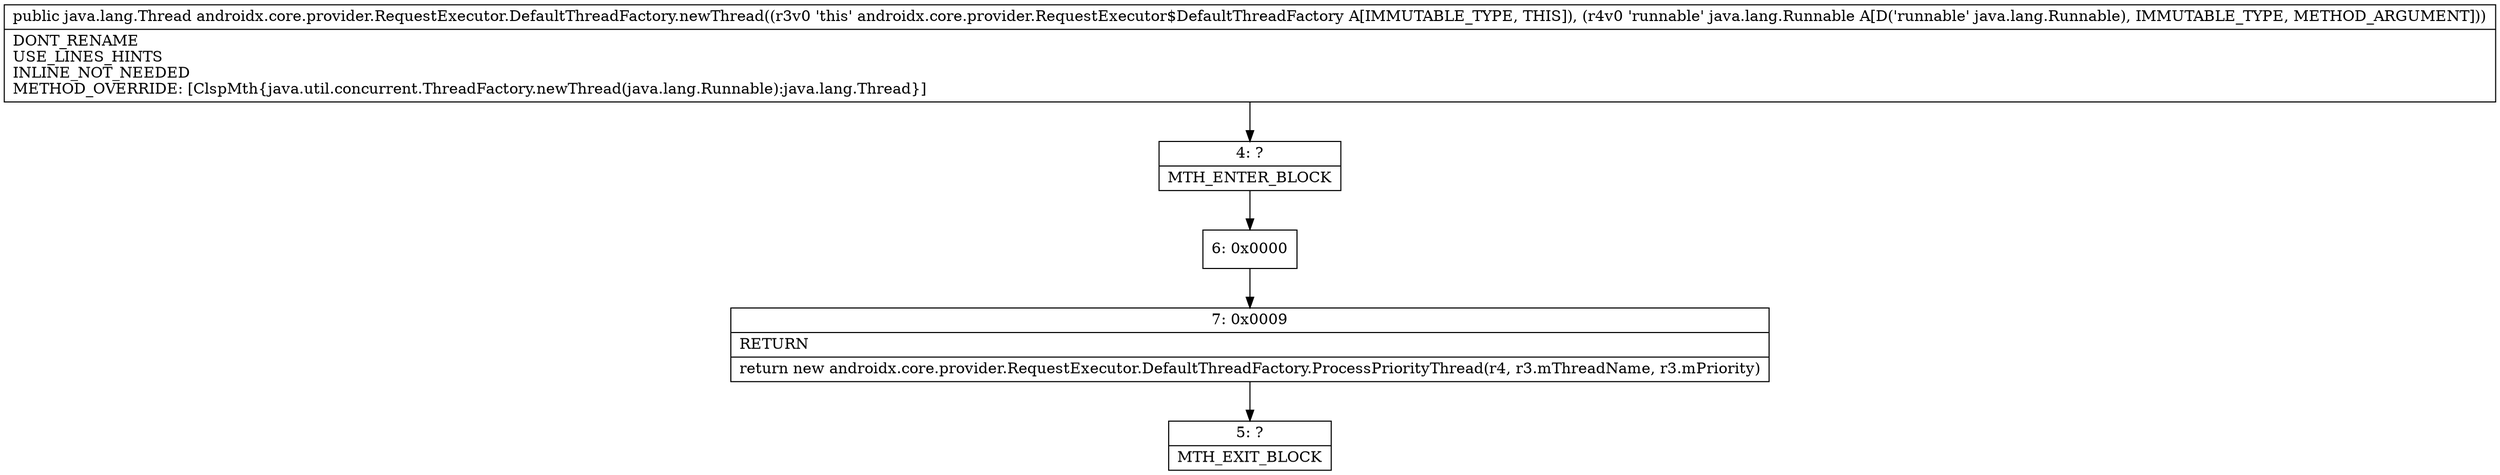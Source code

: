 digraph "CFG forandroidx.core.provider.RequestExecutor.DefaultThreadFactory.newThread(Ljava\/lang\/Runnable;)Ljava\/lang\/Thread;" {
Node_4 [shape=record,label="{4\:\ ?|MTH_ENTER_BLOCK\l}"];
Node_6 [shape=record,label="{6\:\ 0x0000}"];
Node_7 [shape=record,label="{7\:\ 0x0009|RETURN\l|return new androidx.core.provider.RequestExecutor.DefaultThreadFactory.ProcessPriorityThread(r4, r3.mThreadName, r3.mPriority)\l}"];
Node_5 [shape=record,label="{5\:\ ?|MTH_EXIT_BLOCK\l}"];
MethodNode[shape=record,label="{public java.lang.Thread androidx.core.provider.RequestExecutor.DefaultThreadFactory.newThread((r3v0 'this' androidx.core.provider.RequestExecutor$DefaultThreadFactory A[IMMUTABLE_TYPE, THIS]), (r4v0 'runnable' java.lang.Runnable A[D('runnable' java.lang.Runnable), IMMUTABLE_TYPE, METHOD_ARGUMENT]))  | DONT_RENAME\lUSE_LINES_HINTS\lINLINE_NOT_NEEDED\lMETHOD_OVERRIDE: [ClspMth\{java.util.concurrent.ThreadFactory.newThread(java.lang.Runnable):java.lang.Thread\}]\l}"];
MethodNode -> Node_4;Node_4 -> Node_6;
Node_6 -> Node_7;
Node_7 -> Node_5;
}

